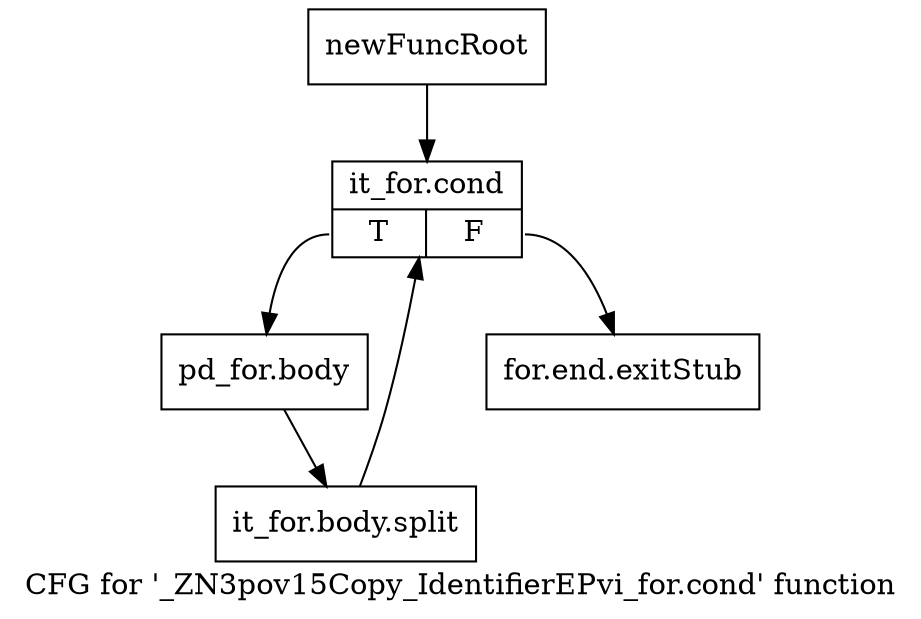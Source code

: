digraph "CFG for '_ZN3pov15Copy_IdentifierEPvi_for.cond' function" {
	label="CFG for '_ZN3pov15Copy_IdentifierEPvi_for.cond' function";

	Node0x2730de0 [shape=record,label="{newFuncRoot}"];
	Node0x2730de0 -> Node0x2730e80;
	Node0x2730e30 [shape=record,label="{for.end.exitStub}"];
	Node0x2730e80 [shape=record,label="{it_for.cond|{<s0>T|<s1>F}}"];
	Node0x2730e80:s0 -> Node0x27297a0;
	Node0x2730e80:s1 -> Node0x2730e30;
	Node0x27297a0 [shape=record,label="{pd_for.body}"];
	Node0x27297a0 -> Node0x37526e0;
	Node0x37526e0 [shape=record,label="{it_for.body.split}"];
	Node0x37526e0 -> Node0x2730e80;
}
